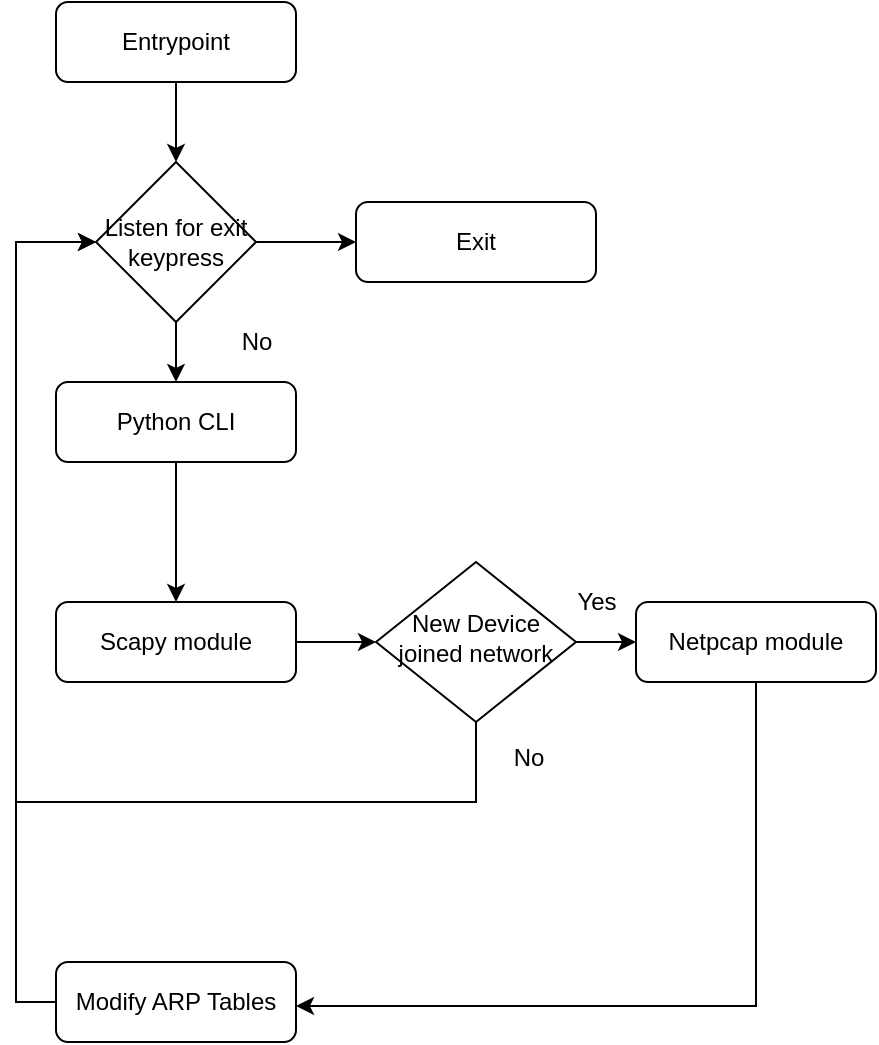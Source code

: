 <mxfile version="13.9.1" type="github">
  <diagram id="C5RBs43oDa-KdzZeNtuy" name="Page-1">
    <mxGraphModel dx="1038" dy="1749" grid="1" gridSize="10" guides="1" tooltips="1" connect="1" arrows="1" fold="1" page="1" pageScale="1" pageWidth="827" pageHeight="1169" math="0" shadow="0">
      <root>
        <mxCell id="WIyWlLk6GJQsqaUBKTNV-0" />
        <mxCell id="WIyWlLk6GJQsqaUBKTNV-1" parent="WIyWlLk6GJQsqaUBKTNV-0" />
        <mxCell id="6MXcmB74qf63TFbDdYG0-18" style="edgeStyle=orthogonalEdgeStyle;rounded=0;orthogonalLoop=1;jettySize=auto;html=1;exitX=1;exitY=0.5;exitDx=0;exitDy=0;entryX=0;entryY=0.5;entryDx=0;entryDy=0;" edge="1" parent="WIyWlLk6GJQsqaUBKTNV-1" source="WIyWlLk6GJQsqaUBKTNV-3" target="WIyWlLk6GJQsqaUBKTNV-6">
          <mxGeometry relative="1" as="geometry" />
        </mxCell>
        <mxCell id="WIyWlLk6GJQsqaUBKTNV-3" value="Scapy module" style="rounded=1;whiteSpace=wrap;html=1;fontSize=12;glass=0;strokeWidth=1;shadow=0;" parent="WIyWlLk6GJQsqaUBKTNV-1" vertex="1">
          <mxGeometry x="160" y="110" width="120" height="40" as="geometry" />
        </mxCell>
        <mxCell id="6MXcmB74qf63TFbDdYG0-22" style="edgeStyle=orthogonalEdgeStyle;rounded=0;orthogonalLoop=1;jettySize=auto;html=1;exitX=1;exitY=0.5;exitDx=0;exitDy=0;entryX=0;entryY=0.5;entryDx=0;entryDy=0;" edge="1" parent="WIyWlLk6GJQsqaUBKTNV-1" source="WIyWlLk6GJQsqaUBKTNV-6" target="6MXcmB74qf63TFbDdYG0-21">
          <mxGeometry relative="1" as="geometry" />
        </mxCell>
        <mxCell id="6MXcmB74qf63TFbDdYG0-25" style="edgeStyle=orthogonalEdgeStyle;rounded=0;orthogonalLoop=1;jettySize=auto;html=1;exitX=0.5;exitY=1;exitDx=0;exitDy=0;entryX=0;entryY=0.5;entryDx=0;entryDy=0;" edge="1" parent="WIyWlLk6GJQsqaUBKTNV-1" source="WIyWlLk6GJQsqaUBKTNV-6" target="6MXcmB74qf63TFbDdYG0-8">
          <mxGeometry relative="1" as="geometry">
            <mxPoint x="140" y="260" as="targetPoint" />
            <Array as="points">
              <mxPoint x="370" y="210" />
              <mxPoint x="140" y="210" />
              <mxPoint x="140" y="-70" />
            </Array>
          </mxGeometry>
        </mxCell>
        <mxCell id="WIyWlLk6GJQsqaUBKTNV-6" value="New Device joined network" style="rhombus;whiteSpace=wrap;html=1;shadow=0;fontFamily=Helvetica;fontSize=12;align=center;strokeWidth=1;spacing=6;spacingTop=-4;" parent="WIyWlLk6GJQsqaUBKTNV-1" vertex="1">
          <mxGeometry x="320" y="90" width="100" height="80" as="geometry" />
        </mxCell>
        <mxCell id="6MXcmB74qf63TFbDdYG0-1" value="" style="edgeStyle=orthogonalEdgeStyle;rounded=0;orthogonalLoop=1;jettySize=auto;html=1;" edge="1" parent="WIyWlLk6GJQsqaUBKTNV-1" source="6MXcmB74qf63TFbDdYG0-0" target="WIyWlLk6GJQsqaUBKTNV-3">
          <mxGeometry relative="1" as="geometry" />
        </mxCell>
        <mxCell id="6MXcmB74qf63TFbDdYG0-0" value="Python CLI" style="rounded=1;whiteSpace=wrap;html=1;fontSize=12;glass=0;strokeWidth=1;shadow=0;" vertex="1" parent="WIyWlLk6GJQsqaUBKTNV-1">
          <mxGeometry x="160" width="120" height="40" as="geometry" />
        </mxCell>
        <mxCell id="6MXcmB74qf63TFbDdYG0-10" style="edgeStyle=orthogonalEdgeStyle;rounded=0;orthogonalLoop=1;jettySize=auto;html=1;exitX=0;exitY=0.5;exitDx=0;exitDy=0;entryX=0;entryY=0.5;entryDx=0;entryDy=0;" edge="1" parent="WIyWlLk6GJQsqaUBKTNV-1" source="6MXcmB74qf63TFbDdYG0-5" target="6MXcmB74qf63TFbDdYG0-8">
          <mxGeometry relative="1" as="geometry" />
        </mxCell>
        <mxCell id="6MXcmB74qf63TFbDdYG0-5" value="Modify ARP Tables" style="rounded=1;whiteSpace=wrap;html=1;fontSize=12;glass=0;strokeWidth=1;shadow=0;" vertex="1" parent="WIyWlLk6GJQsqaUBKTNV-1">
          <mxGeometry x="160" y="290" width="120" height="40" as="geometry" />
        </mxCell>
        <mxCell id="6MXcmB74qf63TFbDdYG0-11" style="edgeStyle=orthogonalEdgeStyle;rounded=0;orthogonalLoop=1;jettySize=auto;html=1;exitX=0.5;exitY=1;exitDx=0;exitDy=0;entryX=0.5;entryY=0;entryDx=0;entryDy=0;" edge="1" parent="WIyWlLk6GJQsqaUBKTNV-1" source="6MXcmB74qf63TFbDdYG0-8" target="6MXcmB74qf63TFbDdYG0-0">
          <mxGeometry relative="1" as="geometry" />
        </mxCell>
        <mxCell id="6MXcmB74qf63TFbDdYG0-15" style="edgeStyle=orthogonalEdgeStyle;rounded=0;orthogonalLoop=1;jettySize=auto;html=1;exitX=1;exitY=0.5;exitDx=0;exitDy=0;entryX=0;entryY=0.5;entryDx=0;entryDy=0;" edge="1" parent="WIyWlLk6GJQsqaUBKTNV-1" source="6MXcmB74qf63TFbDdYG0-8" target="6MXcmB74qf63TFbDdYG0-14">
          <mxGeometry relative="1" as="geometry" />
        </mxCell>
        <mxCell id="6MXcmB74qf63TFbDdYG0-8" value="Listen for exit keypress" style="rhombus;whiteSpace=wrap;html=1;" vertex="1" parent="WIyWlLk6GJQsqaUBKTNV-1">
          <mxGeometry x="180" y="-110" width="80" height="80" as="geometry" />
        </mxCell>
        <mxCell id="6MXcmB74qf63TFbDdYG0-13" value="No" style="text;html=1;align=center;verticalAlign=middle;resizable=0;points=[];autosize=1;" vertex="1" parent="WIyWlLk6GJQsqaUBKTNV-1">
          <mxGeometry x="245" y="-30" width="30" height="20" as="geometry" />
        </mxCell>
        <mxCell id="6MXcmB74qf63TFbDdYG0-14" value="Exit" style="rounded=1;whiteSpace=wrap;html=1;fontSize=12;glass=0;strokeWidth=1;shadow=0;" vertex="1" parent="WIyWlLk6GJQsqaUBKTNV-1">
          <mxGeometry x="310" y="-90" width="120" height="40" as="geometry" />
        </mxCell>
        <mxCell id="6MXcmB74qf63TFbDdYG0-17" style="edgeStyle=orthogonalEdgeStyle;rounded=0;orthogonalLoop=1;jettySize=auto;html=1;" edge="1" parent="WIyWlLk6GJQsqaUBKTNV-1" source="6MXcmB74qf63TFbDdYG0-16" target="6MXcmB74qf63TFbDdYG0-8">
          <mxGeometry relative="1" as="geometry" />
        </mxCell>
        <mxCell id="6MXcmB74qf63TFbDdYG0-16" value="Entrypoint" style="rounded=1;whiteSpace=wrap;html=1;fontSize=12;glass=0;strokeWidth=1;shadow=0;" vertex="1" parent="WIyWlLk6GJQsqaUBKTNV-1">
          <mxGeometry x="160" y="-190" width="120" height="40" as="geometry" />
        </mxCell>
        <mxCell id="6MXcmB74qf63TFbDdYG0-24" style="edgeStyle=orthogonalEdgeStyle;rounded=0;orthogonalLoop=1;jettySize=auto;html=1;entryX=1;entryY=0.75;entryDx=0;entryDy=0;" edge="1" parent="WIyWlLk6GJQsqaUBKTNV-1">
          <mxGeometry relative="1" as="geometry">
            <mxPoint x="280" y="312" as="targetPoint" />
            <mxPoint x="510" y="142" as="sourcePoint" />
            <Array as="points">
              <mxPoint x="510" y="312" />
            </Array>
          </mxGeometry>
        </mxCell>
        <mxCell id="6MXcmB74qf63TFbDdYG0-21" value="Netpcap module" style="rounded=1;whiteSpace=wrap;html=1;fontSize=12;glass=0;strokeWidth=1;shadow=0;" vertex="1" parent="WIyWlLk6GJQsqaUBKTNV-1">
          <mxGeometry x="450" y="110" width="120" height="40" as="geometry" />
        </mxCell>
        <mxCell id="6MXcmB74qf63TFbDdYG0-23" value="Yes" style="text;html=1;align=center;verticalAlign=middle;resizable=0;points=[];autosize=1;" vertex="1" parent="WIyWlLk6GJQsqaUBKTNV-1">
          <mxGeometry x="415" y="100" width="30" height="20" as="geometry" />
        </mxCell>
        <mxCell id="6MXcmB74qf63TFbDdYG0-26" value="No" style="text;html=1;align=center;verticalAlign=middle;resizable=0;points=[];autosize=1;" vertex="1" parent="WIyWlLk6GJQsqaUBKTNV-1">
          <mxGeometry x="381" y="178" width="30" height="20" as="geometry" />
        </mxCell>
      </root>
    </mxGraphModel>
  </diagram>
</mxfile>
